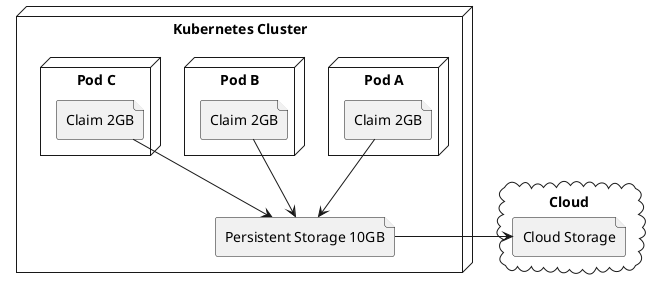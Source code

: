 @startuml

cloud "Cloud" {

    file "Cloud Storage" as cloudstorage

}

node "Kubernetes Cluster" {

    file "Persistent Storage 10GB" as persistent

    node "Pod A" {
        file "Claim 2GB" as file1
    }

    node "Pod B" {
        file "Claim 2GB" as file2
    }

    node "Pod C" {
        file "Claim 2GB" as file3
    }

}

persistent -right-> cloudstorage
file1 --> persistent
file2 --> persistent
file3 --> persistent

@enduml
